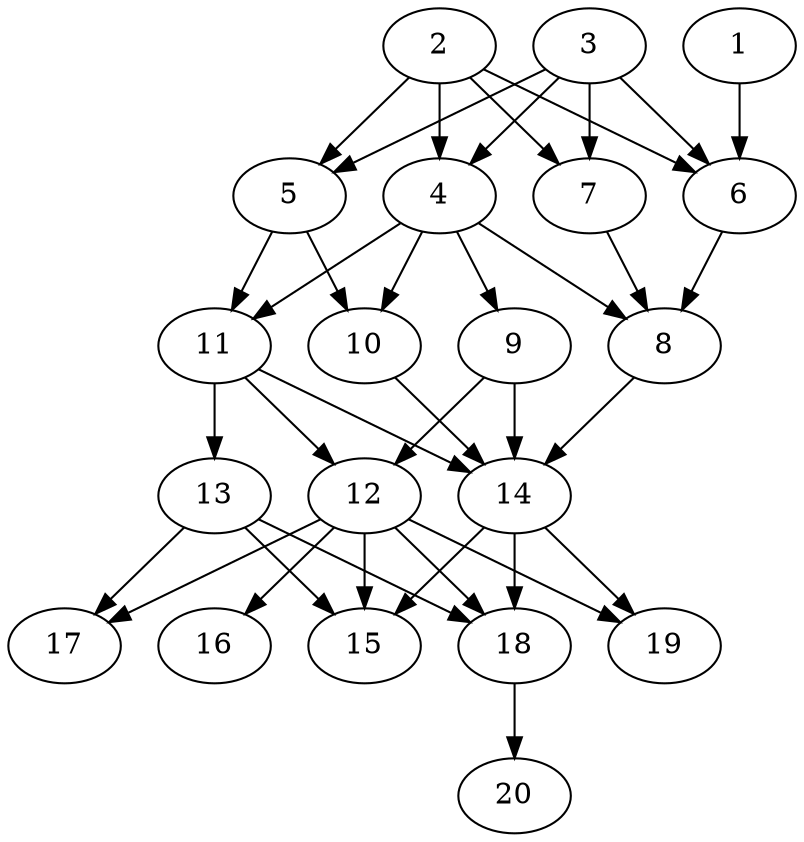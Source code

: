 // DAG automatically generated by daggen at Tue Aug  6 16:20:30 2019
// ./daggen --dot -n 20 --ccr 0.4 --fat 0.5 --regular 0.5 --density 0.8 --mindata 5242880 --maxdata 52428800 
digraph G {
  1 [size="85982720", alpha="0.05", expect_size="34393088"] 
  1 -> 6 [size ="34393088"]
  2 [size="25986560", alpha="0.15", expect_size="10394624"] 
  2 -> 4 [size ="10394624"]
  2 -> 5 [size ="10394624"]
  2 -> 6 [size ="10394624"]
  2 -> 7 [size ="10394624"]
  3 [size="92559360", alpha="0.05", expect_size="37023744"] 
  3 -> 4 [size ="37023744"]
  3 -> 5 [size ="37023744"]
  3 -> 6 [size ="37023744"]
  3 -> 7 [size ="37023744"]
  4 [size="37777920", alpha="0.10", expect_size="15111168"] 
  4 -> 8 [size ="15111168"]
  4 -> 9 [size ="15111168"]
  4 -> 10 [size ="15111168"]
  4 -> 11 [size ="15111168"]
  5 [size="14100480", alpha="0.13", expect_size="5640192"] 
  5 -> 10 [size ="5640192"]
  5 -> 11 [size ="5640192"]
  6 [size="38295040", alpha="0.13", expect_size="15318016"] 
  6 -> 8 [size ="15318016"]
  7 [size="93724160", alpha="0.15", expect_size="37489664"] 
  7 -> 8 [size ="37489664"]
  8 [size="27860480", alpha="0.08", expect_size="11144192"] 
  8 -> 14 [size ="11144192"]
  9 [size="100282880", alpha="0.01", expect_size="40113152"] 
  9 -> 12 [size ="40113152"]
  9 -> 14 [size ="40113152"]
  10 [size="45621760", alpha="0.18", expect_size="18248704"] 
  10 -> 14 [size ="18248704"]
  11 [size="58869760", alpha="0.18", expect_size="23547904"] 
  11 -> 12 [size ="23547904"]
  11 -> 13 [size ="23547904"]
  11 -> 14 [size ="23547904"]
  12 [size="90762240", alpha="0.17", expect_size="36304896"] 
  12 -> 15 [size ="36304896"]
  12 -> 16 [size ="36304896"]
  12 -> 17 [size ="36304896"]
  12 -> 18 [size ="36304896"]
  12 -> 19 [size ="36304896"]
  13 [size="60060160", alpha="0.09", expect_size="24024064"] 
  13 -> 15 [size ="24024064"]
  13 -> 17 [size ="24024064"]
  13 -> 18 [size ="24024064"]
  14 [size="90437120", alpha="0.01", expect_size="36174848"] 
  14 -> 15 [size ="36174848"]
  14 -> 18 [size ="36174848"]
  14 -> 19 [size ="36174848"]
  15 [size="32990720", alpha="0.03", expect_size="13196288"] 
  16 [size="107507200", alpha="0.08", expect_size="43002880"] 
  17 [size="64737280", alpha="0.01", expect_size="25894912"] 
  18 [size="35481600", alpha="0.19", expect_size="14192640"] 
  18 -> 20 [size ="14192640"]
  19 [size="79959040", alpha="0.06", expect_size="31983616"] 
  20 [size="88276480", alpha="0.18", expect_size="35310592"] 
}
